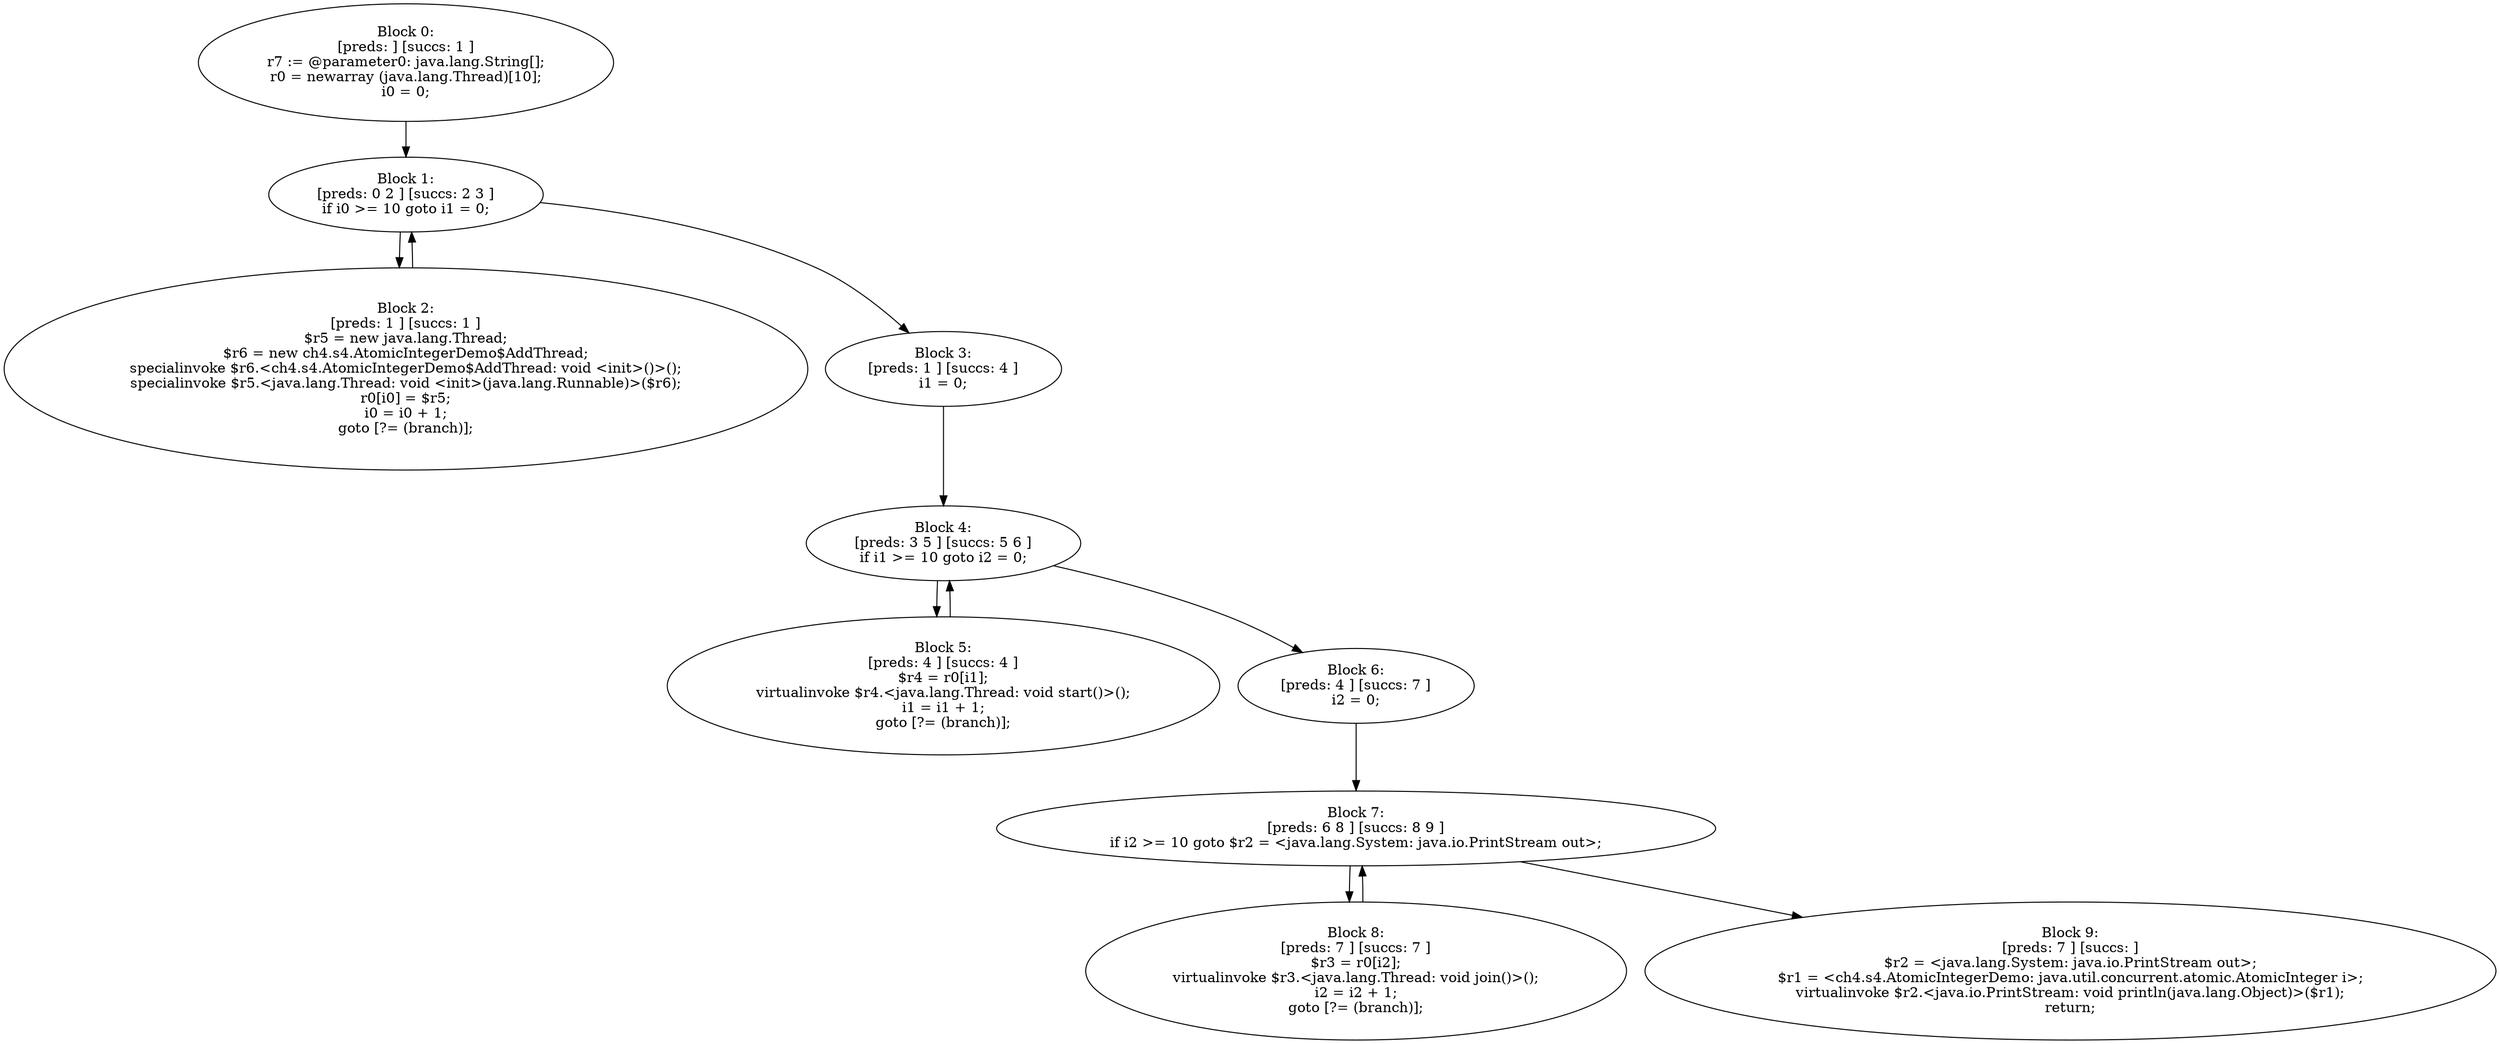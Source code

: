 digraph "unitGraph" {
    "Block 0:
[preds: ] [succs: 1 ]
r7 := @parameter0: java.lang.String[];
r0 = newarray (java.lang.Thread)[10];
i0 = 0;
"
    "Block 1:
[preds: 0 2 ] [succs: 2 3 ]
if i0 >= 10 goto i1 = 0;
"
    "Block 2:
[preds: 1 ] [succs: 1 ]
$r5 = new java.lang.Thread;
$r6 = new ch4.s4.AtomicIntegerDemo$AddThread;
specialinvoke $r6.<ch4.s4.AtomicIntegerDemo$AddThread: void <init>()>();
specialinvoke $r5.<java.lang.Thread: void <init>(java.lang.Runnable)>($r6);
r0[i0] = $r5;
i0 = i0 + 1;
goto [?= (branch)];
"
    "Block 3:
[preds: 1 ] [succs: 4 ]
i1 = 0;
"
    "Block 4:
[preds: 3 5 ] [succs: 5 6 ]
if i1 >= 10 goto i2 = 0;
"
    "Block 5:
[preds: 4 ] [succs: 4 ]
$r4 = r0[i1];
virtualinvoke $r4.<java.lang.Thread: void start()>();
i1 = i1 + 1;
goto [?= (branch)];
"
    "Block 6:
[preds: 4 ] [succs: 7 ]
i2 = 0;
"
    "Block 7:
[preds: 6 8 ] [succs: 8 9 ]
if i2 >= 10 goto $r2 = <java.lang.System: java.io.PrintStream out>;
"
    "Block 8:
[preds: 7 ] [succs: 7 ]
$r3 = r0[i2];
virtualinvoke $r3.<java.lang.Thread: void join()>();
i2 = i2 + 1;
goto [?= (branch)];
"
    "Block 9:
[preds: 7 ] [succs: ]
$r2 = <java.lang.System: java.io.PrintStream out>;
$r1 = <ch4.s4.AtomicIntegerDemo: java.util.concurrent.atomic.AtomicInteger i>;
virtualinvoke $r2.<java.io.PrintStream: void println(java.lang.Object)>($r1);
return;
"
    "Block 0:
[preds: ] [succs: 1 ]
r7 := @parameter0: java.lang.String[];
r0 = newarray (java.lang.Thread)[10];
i0 = 0;
"->"Block 1:
[preds: 0 2 ] [succs: 2 3 ]
if i0 >= 10 goto i1 = 0;
";
    "Block 1:
[preds: 0 2 ] [succs: 2 3 ]
if i0 >= 10 goto i1 = 0;
"->"Block 2:
[preds: 1 ] [succs: 1 ]
$r5 = new java.lang.Thread;
$r6 = new ch4.s4.AtomicIntegerDemo$AddThread;
specialinvoke $r6.<ch4.s4.AtomicIntegerDemo$AddThread: void <init>()>();
specialinvoke $r5.<java.lang.Thread: void <init>(java.lang.Runnable)>($r6);
r0[i0] = $r5;
i0 = i0 + 1;
goto [?= (branch)];
";
    "Block 1:
[preds: 0 2 ] [succs: 2 3 ]
if i0 >= 10 goto i1 = 0;
"->"Block 3:
[preds: 1 ] [succs: 4 ]
i1 = 0;
";
    "Block 2:
[preds: 1 ] [succs: 1 ]
$r5 = new java.lang.Thread;
$r6 = new ch4.s4.AtomicIntegerDemo$AddThread;
specialinvoke $r6.<ch4.s4.AtomicIntegerDemo$AddThread: void <init>()>();
specialinvoke $r5.<java.lang.Thread: void <init>(java.lang.Runnable)>($r6);
r0[i0] = $r5;
i0 = i0 + 1;
goto [?= (branch)];
"->"Block 1:
[preds: 0 2 ] [succs: 2 3 ]
if i0 >= 10 goto i1 = 0;
";
    "Block 3:
[preds: 1 ] [succs: 4 ]
i1 = 0;
"->"Block 4:
[preds: 3 5 ] [succs: 5 6 ]
if i1 >= 10 goto i2 = 0;
";
    "Block 4:
[preds: 3 5 ] [succs: 5 6 ]
if i1 >= 10 goto i2 = 0;
"->"Block 5:
[preds: 4 ] [succs: 4 ]
$r4 = r0[i1];
virtualinvoke $r4.<java.lang.Thread: void start()>();
i1 = i1 + 1;
goto [?= (branch)];
";
    "Block 4:
[preds: 3 5 ] [succs: 5 6 ]
if i1 >= 10 goto i2 = 0;
"->"Block 6:
[preds: 4 ] [succs: 7 ]
i2 = 0;
";
    "Block 5:
[preds: 4 ] [succs: 4 ]
$r4 = r0[i1];
virtualinvoke $r4.<java.lang.Thread: void start()>();
i1 = i1 + 1;
goto [?= (branch)];
"->"Block 4:
[preds: 3 5 ] [succs: 5 6 ]
if i1 >= 10 goto i2 = 0;
";
    "Block 6:
[preds: 4 ] [succs: 7 ]
i2 = 0;
"->"Block 7:
[preds: 6 8 ] [succs: 8 9 ]
if i2 >= 10 goto $r2 = <java.lang.System: java.io.PrintStream out>;
";
    "Block 7:
[preds: 6 8 ] [succs: 8 9 ]
if i2 >= 10 goto $r2 = <java.lang.System: java.io.PrintStream out>;
"->"Block 8:
[preds: 7 ] [succs: 7 ]
$r3 = r0[i2];
virtualinvoke $r3.<java.lang.Thread: void join()>();
i2 = i2 + 1;
goto [?= (branch)];
";
    "Block 7:
[preds: 6 8 ] [succs: 8 9 ]
if i2 >= 10 goto $r2 = <java.lang.System: java.io.PrintStream out>;
"->"Block 9:
[preds: 7 ] [succs: ]
$r2 = <java.lang.System: java.io.PrintStream out>;
$r1 = <ch4.s4.AtomicIntegerDemo: java.util.concurrent.atomic.AtomicInteger i>;
virtualinvoke $r2.<java.io.PrintStream: void println(java.lang.Object)>($r1);
return;
";
    "Block 8:
[preds: 7 ] [succs: 7 ]
$r3 = r0[i2];
virtualinvoke $r3.<java.lang.Thread: void join()>();
i2 = i2 + 1;
goto [?= (branch)];
"->"Block 7:
[preds: 6 8 ] [succs: 8 9 ]
if i2 >= 10 goto $r2 = <java.lang.System: java.io.PrintStream out>;
";
}
